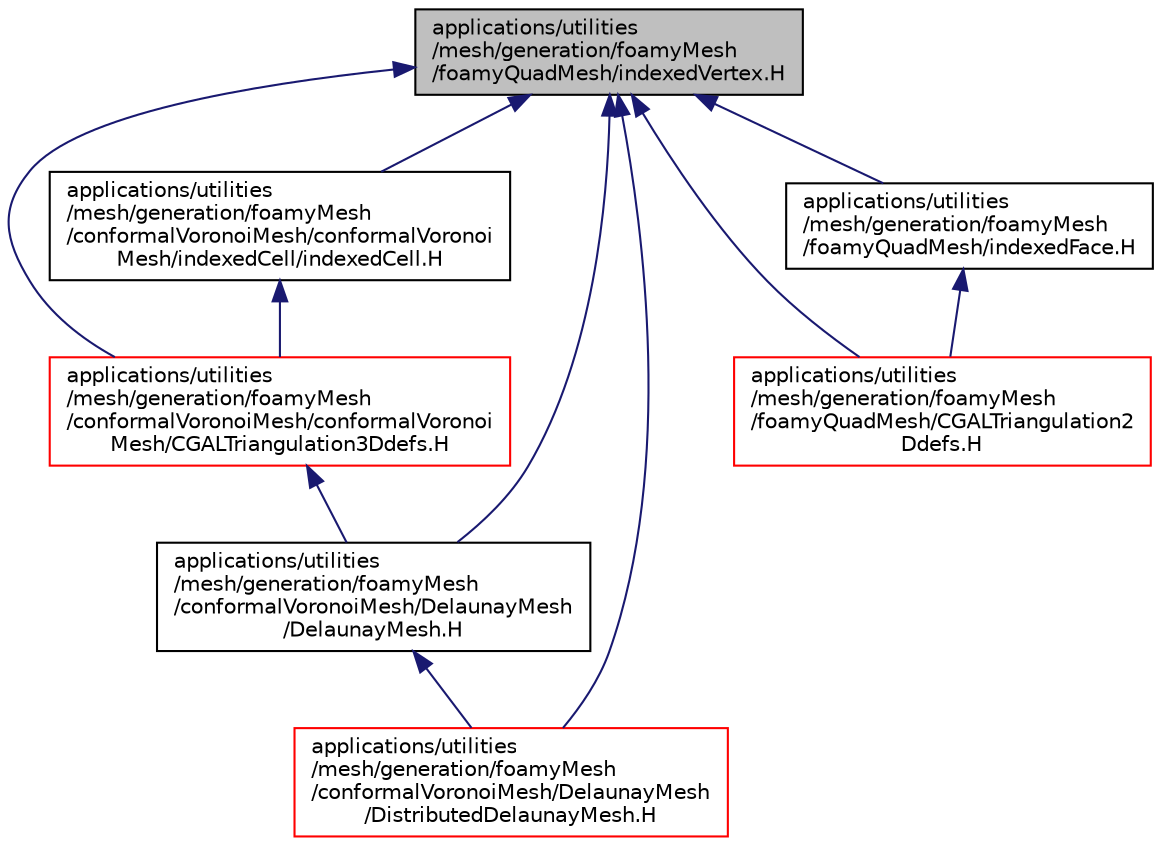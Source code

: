 digraph "applications/utilities/mesh/generation/foamyMesh/foamyQuadMesh/indexedVertex.H"
{
  bgcolor="transparent";
  edge [fontname="Helvetica",fontsize="10",labelfontname="Helvetica",labelfontsize="10"];
  node [fontname="Helvetica",fontsize="10",shape=record];
  Node3 [label="applications/utilities\l/mesh/generation/foamyMesh\l/foamyQuadMesh/indexedVertex.H",height=0.2,width=0.4,color="black", fillcolor="grey75", style="filled", fontcolor="black"];
  Node3 -> Node4 [dir="back",color="midnightblue",fontsize="10",style="solid",fontname="Helvetica"];
  Node4 [label="applications/utilities\l/mesh/generation/foamyMesh\l/conformalVoronoiMesh/conformalVoronoi\lMesh/CGALTriangulation3Ddefs.H",height=0.2,width=0.4,color="red",URL="$a18611.html",tooltip="CGAL data structures used for 3D Delaunay meshing. "];
  Node4 -> Node27 [dir="back",color="midnightblue",fontsize="10",style="solid",fontname="Helvetica"];
  Node27 [label="applications/utilities\l/mesh/generation/foamyMesh\l/conformalVoronoiMesh/DelaunayMesh\l/DelaunayMesh.H",height=0.2,width=0.4,color="black",URL="$a18734.html"];
  Node27 -> Node25 [dir="back",color="midnightblue",fontsize="10",style="solid",fontname="Helvetica"];
  Node25 [label="applications/utilities\l/mesh/generation/foamyMesh\l/conformalVoronoiMesh/DelaunayMesh\l/DistributedDelaunayMesh.H",height=0.2,width=0.4,color="red",URL="$a18746.html"];
  Node3 -> Node29 [dir="back",color="midnightblue",fontsize="10",style="solid",fontname="Helvetica"];
  Node29 [label="applications/utilities\l/mesh/generation/foamyMesh\l/conformalVoronoiMesh/conformalVoronoi\lMesh/indexedCell/indexedCell.H",height=0.2,width=0.4,color="black",URL="$a18665.html"];
  Node29 -> Node4 [dir="back",color="midnightblue",fontsize="10",style="solid",fontname="Helvetica"];
  Node3 -> Node27 [dir="back",color="midnightblue",fontsize="10",style="solid",fontname="Helvetica"];
  Node3 -> Node25 [dir="back",color="midnightblue",fontsize="10",style="solid",fontname="Helvetica"];
  Node3 -> Node30 [dir="back",color="midnightblue",fontsize="10",style="solid",fontname="Helvetica"];
  Node30 [label="applications/utilities\l/mesh/generation/foamyMesh\l/foamyQuadMesh/CGALTriangulation2\lDdefs.H",height=0.2,width=0.4,color="red",URL="$a18884.html",tooltip="CGAL data structures used for 2D Delaunay meshing. "];
  Node3 -> Node33 [dir="back",color="midnightblue",fontsize="10",style="solid",fontname="Helvetica"];
  Node33 [label="applications/utilities\l/mesh/generation/foamyMesh\l/foamyQuadMesh/indexedFace.H",height=0.2,width=0.4,color="black",URL="$a18905.html"];
  Node33 -> Node30 [dir="back",color="midnightblue",fontsize="10",style="solid",fontname="Helvetica"];
}
